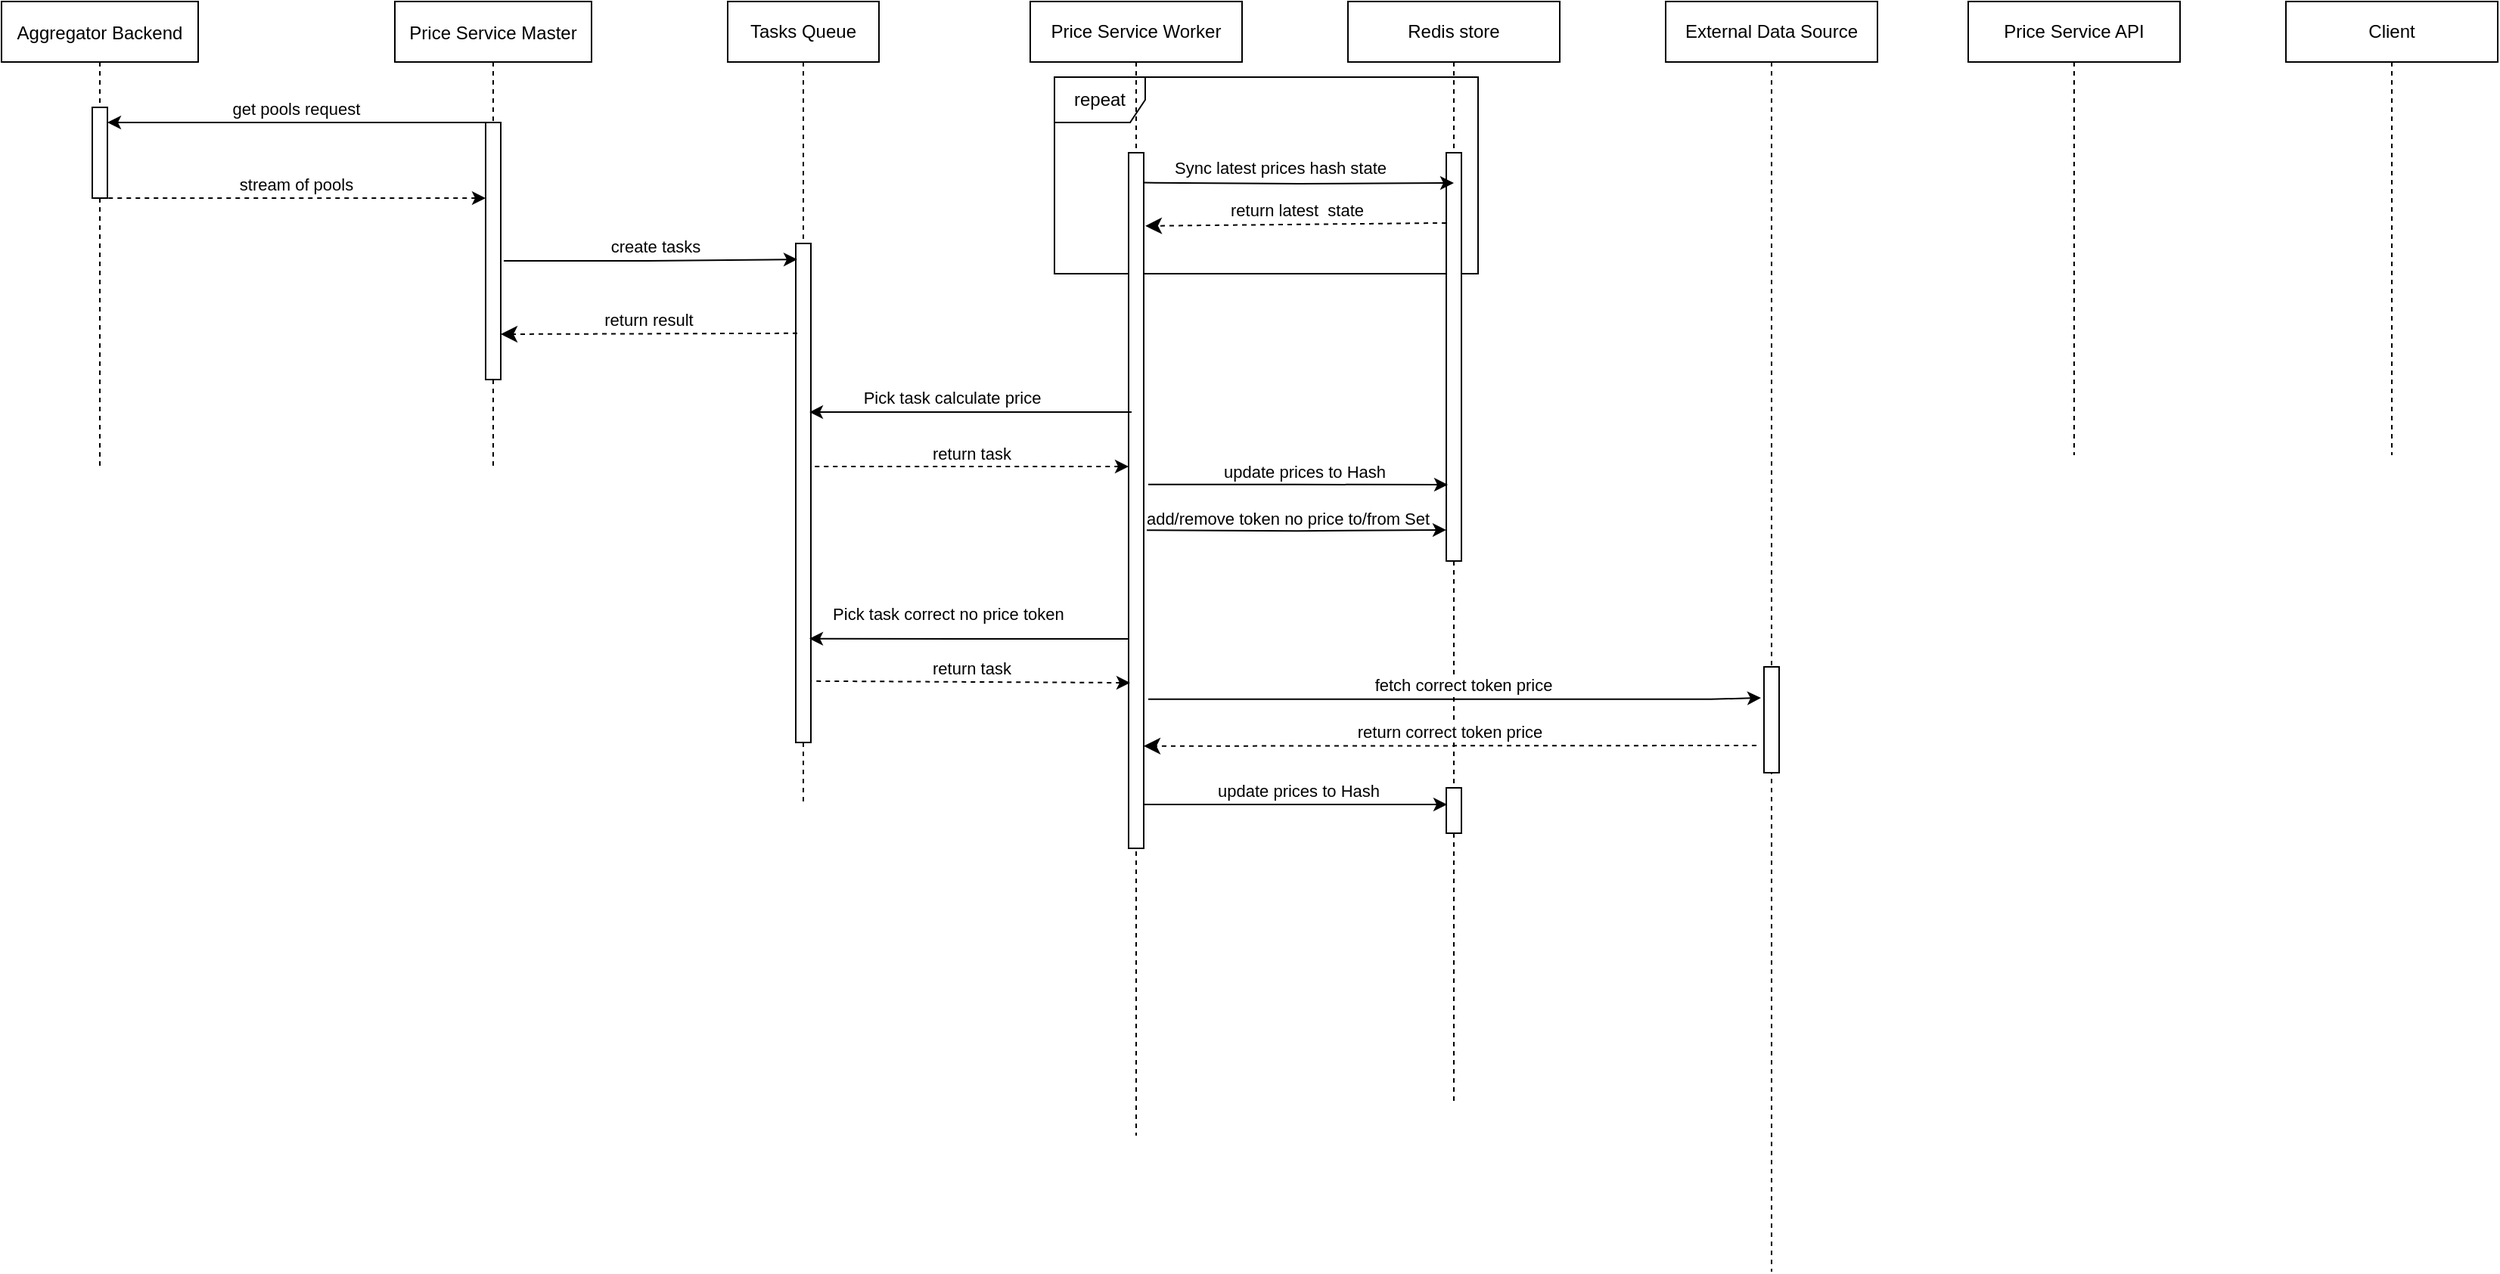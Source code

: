 <mxfile version="18.0.2" type="github">
  <diagram id="kgpKYQtTHZ0yAKxKKP6v" name="Page-1">
    <mxGraphModel dx="1298" dy="728" grid="1" gridSize="10" guides="1" tooltips="1" connect="1" arrows="1" fold="1" page="1" pageScale="1" pageWidth="850" pageHeight="1100" math="0" shadow="0">
      <root>
        <mxCell id="0" />
        <mxCell id="1" parent="0" />
        <mxCell id="HgYlxXDiWCx18JsQOjGB-29" value="repeat" style="shape=umlFrame;whiteSpace=wrap;html=1;" vertex="1" parent="1">
          <mxGeometry x="816" y="120" width="280" height="130" as="geometry" />
        </mxCell>
        <mxCell id="3nuBFxr9cyL0pnOWT2aG-1" value="Aggregator Backend" style="shape=umlLifeline;perimeter=lifelinePerimeter;container=1;collapsible=0;recursiveResize=0;rounded=0;shadow=0;strokeWidth=1;" parent="1" vertex="1">
          <mxGeometry x="120" y="70" width="130" height="310" as="geometry" />
        </mxCell>
        <mxCell id="3nuBFxr9cyL0pnOWT2aG-2" value="" style="points=[];perimeter=orthogonalPerimeter;rounded=0;shadow=0;strokeWidth=1;" parent="3nuBFxr9cyL0pnOWT2aG-1" vertex="1">
          <mxGeometry x="60" y="70" width="10" height="60" as="geometry" />
        </mxCell>
        <mxCell id="3nuBFxr9cyL0pnOWT2aG-5" value="Price Service Master" style="shape=umlLifeline;perimeter=lifelinePerimeter;container=1;collapsible=0;recursiveResize=0;rounded=0;shadow=0;strokeWidth=1;" parent="1" vertex="1">
          <mxGeometry x="380" y="70" width="130" height="310" as="geometry" />
        </mxCell>
        <mxCell id="3nuBFxr9cyL0pnOWT2aG-6" value="" style="points=[];perimeter=orthogonalPerimeter;rounded=0;shadow=0;strokeWidth=1;" parent="3nuBFxr9cyL0pnOWT2aG-5" vertex="1">
          <mxGeometry x="60" y="80" width="10" height="170" as="geometry" />
        </mxCell>
        <mxCell id="3nuBFxr9cyL0pnOWT2aG-7" value="stream of pools" style="verticalAlign=bottom;endArrow=none;dashed=1;endSize=8;shadow=0;strokeWidth=1;startArrow=classic;startFill=1;endFill=0;" parent="1" source="3nuBFxr9cyL0pnOWT2aG-6" target="3nuBFxr9cyL0pnOWT2aG-2" edge="1">
          <mxGeometry relative="1" as="geometry">
            <mxPoint x="275" y="236" as="targetPoint" />
          </mxGeometry>
        </mxCell>
        <mxCell id="3nuBFxr9cyL0pnOWT2aG-8" value="get pools request" style="verticalAlign=bottom;endArrow=none;entryX=0;entryY=0;shadow=0;strokeWidth=1;startArrow=classic;startFill=1;endFill=0;" parent="1" source="3nuBFxr9cyL0pnOWT2aG-2" target="3nuBFxr9cyL0pnOWT2aG-6" edge="1">
          <mxGeometry relative="1" as="geometry">
            <mxPoint x="275" y="160" as="sourcePoint" />
          </mxGeometry>
        </mxCell>
        <mxCell id="HgYlxXDiWCx18JsQOjGB-1" value="Tasks Queue" style="shape=umlLifeline;perimeter=lifelinePerimeter;whiteSpace=wrap;html=1;container=1;collapsible=0;recursiveResize=0;outlineConnect=0;" vertex="1" parent="1">
          <mxGeometry x="600" y="70" width="100" height="530" as="geometry" />
        </mxCell>
        <mxCell id="HgYlxXDiWCx18JsQOjGB-7" value="" style="html=1;points=[];perimeter=orthogonalPerimeter;" vertex="1" parent="HgYlxXDiWCx18JsQOjGB-1">
          <mxGeometry x="45" y="160" width="10" height="330" as="geometry" />
        </mxCell>
        <mxCell id="HgYlxXDiWCx18JsQOjGB-2" value="Price Service Worker" style="shape=umlLifeline;perimeter=lifelinePerimeter;whiteSpace=wrap;html=1;container=1;collapsible=0;recursiveResize=0;outlineConnect=0;" vertex="1" parent="1">
          <mxGeometry x="800" y="70" width="140" height="750" as="geometry" />
        </mxCell>
        <mxCell id="HgYlxXDiWCx18JsQOjGB-14" value="" style="html=1;points=[];perimeter=orthogonalPerimeter;" vertex="1" parent="HgYlxXDiWCx18JsQOjGB-2">
          <mxGeometry x="65" y="100" width="10" height="460" as="geometry" />
        </mxCell>
        <mxCell id="HgYlxXDiWCx18JsQOjGB-3" value="Price Service API" style="shape=umlLifeline;perimeter=lifelinePerimeter;whiteSpace=wrap;html=1;container=1;collapsible=0;recursiveResize=0;outlineConnect=0;" vertex="1" parent="1">
          <mxGeometry x="1420" y="70" width="140" height="300" as="geometry" />
        </mxCell>
        <mxCell id="HgYlxXDiWCx18JsQOjGB-4" value="External Data Source" style="shape=umlLifeline;perimeter=lifelinePerimeter;whiteSpace=wrap;html=1;container=1;collapsible=0;recursiveResize=0;outlineConnect=0;" vertex="1" parent="1">
          <mxGeometry x="1220" y="70" width="140" height="840" as="geometry" />
        </mxCell>
        <mxCell id="HgYlxXDiWCx18JsQOjGB-37" value="" style="html=1;points=[];perimeter=orthogonalPerimeter;" vertex="1" parent="HgYlxXDiWCx18JsQOjGB-4">
          <mxGeometry x="65" y="440" width="10" height="70" as="geometry" />
        </mxCell>
        <mxCell id="HgYlxXDiWCx18JsQOjGB-5" value="Client" style="shape=umlLifeline;perimeter=lifelinePerimeter;whiteSpace=wrap;html=1;container=1;collapsible=0;recursiveResize=0;outlineConnect=0;" vertex="1" parent="1">
          <mxGeometry x="1630" y="70" width="140" height="300" as="geometry" />
        </mxCell>
        <mxCell id="HgYlxXDiWCx18JsQOjGB-10" style="edgeStyle=orthogonalEdgeStyle;rounded=0;orthogonalLoop=1;jettySize=auto;html=1;entryX=0.1;entryY=0.032;entryDx=0;entryDy=0;entryPerimeter=0;startArrow=none;startFill=0;endArrow=classic;endFill=1;exitX=1.2;exitY=0.538;exitDx=0;exitDy=0;exitPerimeter=0;" edge="1" parent="1" source="3nuBFxr9cyL0pnOWT2aG-6" target="HgYlxXDiWCx18JsQOjGB-7">
          <mxGeometry relative="1" as="geometry" />
        </mxCell>
        <mxCell id="HgYlxXDiWCx18JsQOjGB-11" value="create tasks" style="edgeLabel;html=1;align=center;verticalAlign=middle;resizable=0;points=[];" vertex="1" connectable="0" parent="HgYlxXDiWCx18JsQOjGB-10">
          <mxGeometry x="0.115" y="3" relative="1" as="geometry">
            <mxPoint x="-8" y="-6" as="offset" />
          </mxGeometry>
        </mxCell>
        <mxCell id="HgYlxXDiWCx18JsQOjGB-13" value="return result" style="verticalAlign=bottom;endArrow=classic;dashed=1;endSize=8;shadow=0;strokeWidth=1;startArrow=none;startFill=0;endFill=1;exitX=0.1;exitY=0.18;exitDx=0;exitDy=0;exitPerimeter=0;" edge="1" parent="1" source="HgYlxXDiWCx18JsQOjGB-7">
          <mxGeometry relative="1" as="geometry">
            <mxPoint x="450" y="290" as="targetPoint" />
            <mxPoint x="675" y="290" as="sourcePoint" />
          </mxGeometry>
        </mxCell>
        <mxCell id="HgYlxXDiWCx18JsQOjGB-15" value="Pick task calculate price" style="edgeStyle=orthogonalEdgeStyle;rounded=0;orthogonalLoop=1;jettySize=auto;html=1;startArrow=none;startFill=0;endArrow=classic;endFill=1;exitX=0.2;exitY=0.157;exitDx=0;exitDy=0;exitPerimeter=0;entryX=0.9;entryY=0.042;entryDx=0;entryDy=0;entryPerimeter=0;" edge="1" parent="1">
          <mxGeometry x="0.121" y="-10" relative="1" as="geometry">
            <mxPoint x="867" y="341.51" as="sourcePoint" />
            <mxPoint x="654" y="341.56" as="targetPoint" />
            <Array as="points">
              <mxPoint x="730" y="342" />
              <mxPoint x="730" y="342" />
            </Array>
            <mxPoint as="offset" />
          </mxGeometry>
        </mxCell>
        <mxCell id="HgYlxXDiWCx18JsQOjGB-16" value="return task" style="html=1;verticalAlign=bottom;endArrow=none;dashed=1;endSize=8;rounded=0;endFill=0;startArrow=classic;startFill=1;entryX=1.1;entryY=0.669;entryDx=0;entryDy=0;entryPerimeter=0;" edge="1" parent="1">
          <mxGeometry relative="1" as="geometry">
            <mxPoint x="865" y="377.52" as="sourcePoint" />
            <mxPoint x="656" y="377.52" as="targetPoint" />
          </mxGeometry>
        </mxCell>
        <mxCell id="HgYlxXDiWCx18JsQOjGB-17" value="Redis store" style="shape=umlLifeline;perimeter=lifelinePerimeter;whiteSpace=wrap;html=1;container=1;collapsible=0;recursiveResize=0;outlineConnect=0;" vertex="1" parent="1">
          <mxGeometry x="1010" y="70" width="140" height="730" as="geometry" />
        </mxCell>
        <mxCell id="HgYlxXDiWCx18JsQOjGB-20" value="" style="html=1;points=[];perimeter=orthogonalPerimeter;" vertex="1" parent="HgYlxXDiWCx18JsQOjGB-17">
          <mxGeometry x="65" y="100" width="10" height="270" as="geometry" />
        </mxCell>
        <mxCell id="HgYlxXDiWCx18JsQOjGB-39" value="" style="html=1;points=[];perimeter=orthogonalPerimeter;" vertex="1" parent="HgYlxXDiWCx18JsQOjGB-17">
          <mxGeometry x="65" y="520" width="10" height="30" as="geometry" />
        </mxCell>
        <mxCell id="HgYlxXDiWCx18JsQOjGB-19" value="Sync latest prices hash state" style="edgeStyle=orthogonalEdgeStyle;rounded=0;orthogonalLoop=1;jettySize=auto;html=1;startArrow=classic;startFill=1;endArrow=none;endFill=0;entryX=1;entryY=0.043;entryDx=0;entryDy=0;entryPerimeter=0;" edge="1" parent="1" target="HgYlxXDiWCx18JsQOjGB-14">
          <mxGeometry x="0.121" y="-10" relative="1" as="geometry">
            <mxPoint x="1080" y="190" as="sourcePoint" />
            <mxPoint x="870" y="179.99" as="targetPoint" />
            <mxPoint as="offset" />
          </mxGeometry>
        </mxCell>
        <mxCell id="HgYlxXDiWCx18JsQOjGB-21" value="return latest&amp;nbsp; state" style="html=1;verticalAlign=bottom;endArrow=classic;dashed=1;endSize=8;rounded=0;endFill=1;startArrow=none;startFill=0;entryX=1.1;entryY=0.094;entryDx=0;entryDy=0;entryPerimeter=0;exitX=0;exitY=0.172;exitDx=0;exitDy=0;exitPerimeter=0;" edge="1" parent="1" source="HgYlxXDiWCx18JsQOjGB-20">
          <mxGeometry relative="1" as="geometry">
            <mxPoint x="1076" y="218" as="sourcePoint" />
            <mxPoint x="876" y="218.42" as="targetPoint" />
          </mxGeometry>
        </mxCell>
        <mxCell id="HgYlxXDiWCx18JsQOjGB-22" value="return task" style="html=1;verticalAlign=bottom;endArrow=none;dashed=1;endSize=8;rounded=0;endFill=0;startArrow=classic;startFill=1;entryX=1;entryY=0.877;entryDx=0;entryDy=0;entryPerimeter=0;exitX=0.1;exitY=0.762;exitDx=0;exitDy=0;exitPerimeter=0;" edge="1" parent="1" source="HgYlxXDiWCx18JsQOjGB-14" target="HgYlxXDiWCx18JsQOjGB-7">
          <mxGeometry relative="1" as="geometry">
            <mxPoint x="871" y="499.52" as="sourcePoint" />
            <mxPoint x="662" y="499.52" as="targetPoint" />
          </mxGeometry>
        </mxCell>
        <mxCell id="HgYlxXDiWCx18JsQOjGB-31" style="edgeStyle=orthogonalEdgeStyle;rounded=0;orthogonalLoop=1;jettySize=auto;html=1;entryX=0.1;entryY=0.813;entryDx=0;entryDy=0;entryPerimeter=0;startArrow=none;startFill=0;endArrow=classic;endFill=1;exitX=1.3;exitY=0.477;exitDx=0;exitDy=0;exitPerimeter=0;" edge="1" parent="1" source="HgYlxXDiWCx18JsQOjGB-14" target="HgYlxXDiWCx18JsQOjGB-20">
          <mxGeometry relative="1" as="geometry">
            <mxPoint x="881" y="400.9" as="sourcePoint" />
            <mxPoint x="1075" y="400.0" as="targetPoint" />
          </mxGeometry>
        </mxCell>
        <mxCell id="HgYlxXDiWCx18JsQOjGB-32" value="update prices to Hash" style="edgeLabel;html=1;align=center;verticalAlign=middle;resizable=0;points=[];" vertex="1" connectable="0" parent="HgYlxXDiWCx18JsQOjGB-31">
          <mxGeometry x="0.115" y="3" relative="1" as="geometry">
            <mxPoint x="-8" y="-6" as="offset" />
          </mxGeometry>
        </mxCell>
        <mxCell id="HgYlxXDiWCx18JsQOjGB-33" style="edgeStyle=orthogonalEdgeStyle;rounded=0;orthogonalLoop=1;jettySize=auto;html=1;entryX=0;entryY=0.924;entryDx=0;entryDy=0;entryPerimeter=0;startArrow=none;startFill=0;endArrow=classic;endFill=1;exitX=1.2;exitY=0.599;exitDx=0;exitDy=0;exitPerimeter=0;" edge="1" parent="1" target="HgYlxXDiWCx18JsQOjGB-20">
          <mxGeometry relative="1" as="geometry">
            <mxPoint x="877" y="419.57" as="sourcePoint" />
            <mxPoint x="1075" y="420.43" as="targetPoint" />
            <Array as="points" />
          </mxGeometry>
        </mxCell>
        <mxCell id="HgYlxXDiWCx18JsQOjGB-34" value="add/remove token no price to/from Set" style="edgeLabel;html=1;align=center;verticalAlign=middle;resizable=0;points=[];" vertex="1" connectable="0" parent="HgYlxXDiWCx18JsQOjGB-33">
          <mxGeometry x="0.115" y="3" relative="1" as="geometry">
            <mxPoint x="-17" y="-5" as="offset" />
          </mxGeometry>
        </mxCell>
        <mxCell id="HgYlxXDiWCx18JsQOjGB-18" value="Pick task correct no price token&amp;nbsp;" style="edgeStyle=orthogonalEdgeStyle;rounded=0;orthogonalLoop=1;jettySize=auto;html=1;startArrow=none;startFill=0;endArrow=classic;endFill=1;entryX=0.9;entryY=0.792;entryDx=0;entryDy=0;entryPerimeter=0;exitX=0;exitY=0.699;exitDx=0;exitDy=0;exitPerimeter=0;" edge="1" parent="1" source="HgYlxXDiWCx18JsQOjGB-14" target="HgYlxXDiWCx18JsQOjGB-7">
          <mxGeometry x="0.12" y="-16" relative="1" as="geometry">
            <mxPoint x="875" y="479.7" as="sourcePoint" />
            <mxPoint x="669" y="480.04" as="targetPoint" />
            <mxPoint as="offset" />
          </mxGeometry>
        </mxCell>
        <mxCell id="HgYlxXDiWCx18JsQOjGB-35" style="edgeStyle=orthogonalEdgeStyle;rounded=0;orthogonalLoop=1;jettySize=auto;html=1;startArrow=none;startFill=0;endArrow=classic;endFill=1;exitX=1.3;exitY=0.766;exitDx=0;exitDy=0;exitPerimeter=0;entryX=-0.2;entryY=0.415;entryDx=0;entryDy=0;entryPerimeter=0;" edge="1" parent="1">
          <mxGeometry relative="1" as="geometry">
            <mxPoint x="878" y="531.36" as="sourcePoint" />
            <mxPoint x="1283" y="530.5" as="targetPoint" />
            <Array as="points">
              <mxPoint x="1250" y="531" />
            </Array>
          </mxGeometry>
        </mxCell>
        <mxCell id="HgYlxXDiWCx18JsQOjGB-36" value="fetch correct token price" style="edgeLabel;html=1;align=center;verticalAlign=middle;resizable=0;points=[];" vertex="1" connectable="0" parent="HgYlxXDiWCx18JsQOjGB-35">
          <mxGeometry x="0.115" y="3" relative="1" as="geometry">
            <mxPoint x="-18" y="-7" as="offset" />
          </mxGeometry>
        </mxCell>
        <mxCell id="HgYlxXDiWCx18JsQOjGB-38" value="return correct token price" style="verticalAlign=bottom;endArrow=classic;dashed=1;endSize=8;shadow=0;strokeWidth=1;startArrow=none;startFill=0;endFill=1;entryX=1;entryY=0.853;entryDx=0;entryDy=0;entryPerimeter=0;" edge="1" parent="1" target="HgYlxXDiWCx18JsQOjGB-14">
          <mxGeometry relative="1" as="geometry">
            <mxPoint x="1070" y="560.6" as="targetPoint" />
            <mxPoint x="1280" y="562" as="sourcePoint" />
          </mxGeometry>
        </mxCell>
        <mxCell id="HgYlxXDiWCx18JsQOjGB-43" style="edgeStyle=orthogonalEdgeStyle;rounded=0;orthogonalLoop=1;jettySize=auto;html=1;startArrow=none;startFill=0;endArrow=classic;endFill=1;exitX=1.4;exitY=0.947;exitDx=0;exitDy=0;exitPerimeter=0;" edge="1" parent="1">
          <mxGeometry relative="1" as="geometry">
            <mxPoint x="875" y="606.62" as="sourcePoint" />
            <mxPoint x="1075.5" y="601" as="targetPoint" />
            <Array as="points">
              <mxPoint x="875" y="601" />
            </Array>
          </mxGeometry>
        </mxCell>
        <mxCell id="HgYlxXDiWCx18JsQOjGB-44" value="update prices to Hash" style="edgeLabel;html=1;align=center;verticalAlign=middle;resizable=0;points=[];" vertex="1" connectable="0" parent="HgYlxXDiWCx18JsQOjGB-43">
          <mxGeometry x="0.115" y="3" relative="1" as="geometry">
            <mxPoint x="-8" y="-6" as="offset" />
          </mxGeometry>
        </mxCell>
      </root>
    </mxGraphModel>
  </diagram>
</mxfile>
